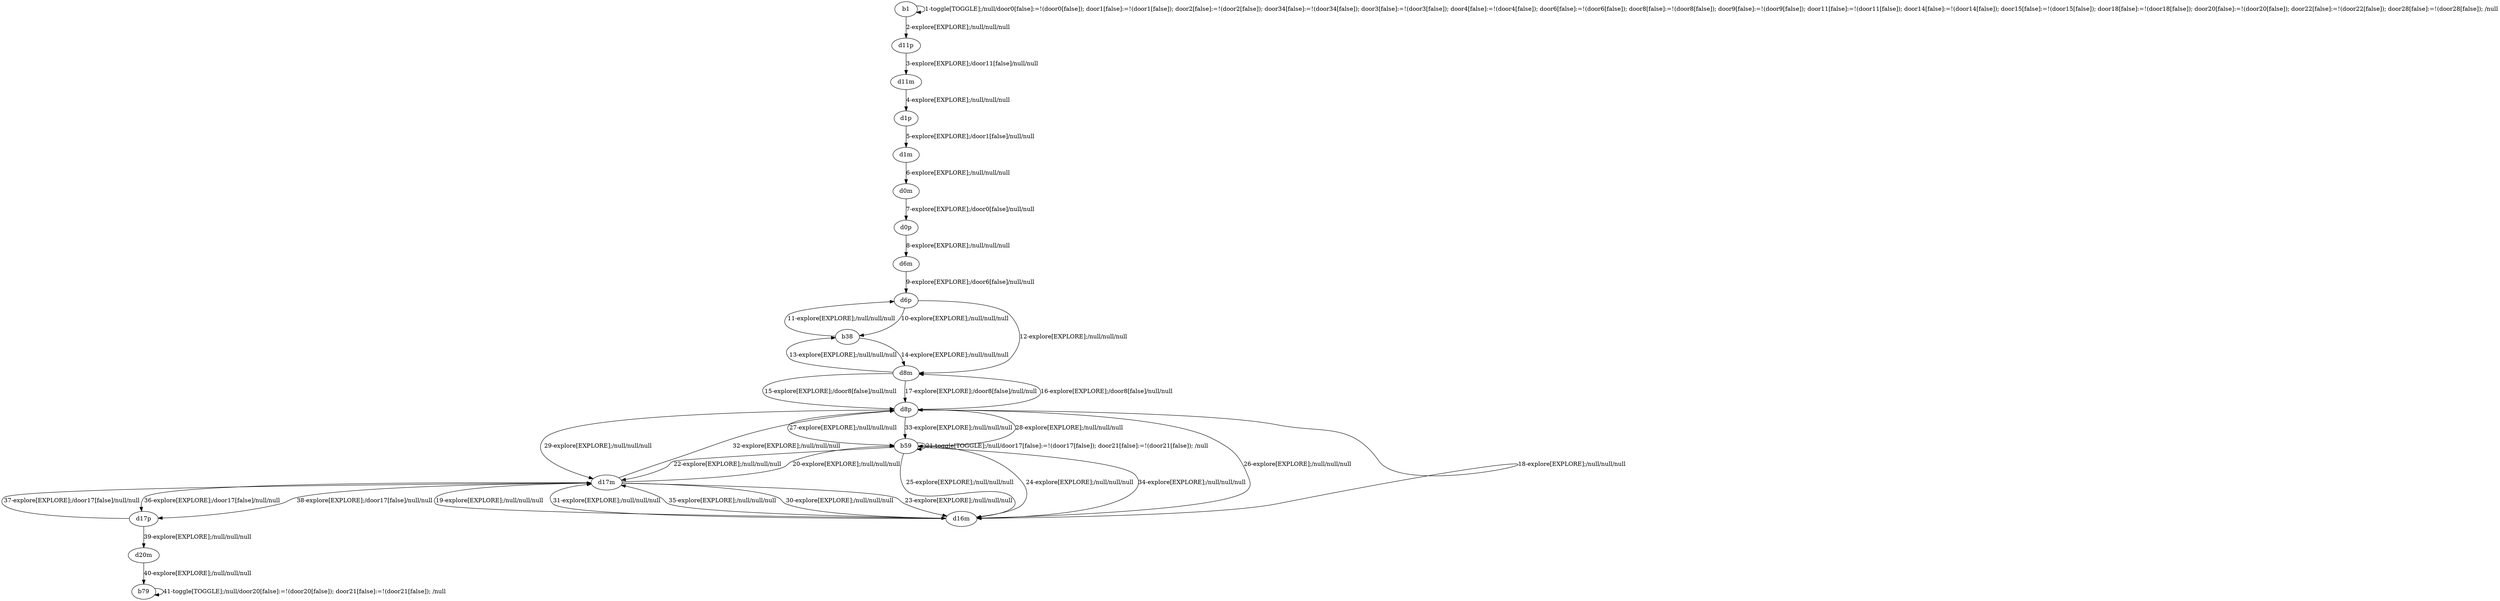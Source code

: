 # Total number of goals covered by this test: 1
# b79 --> b79

digraph g {
"b1" -> "b1" [label = "1-toggle[TOGGLE];/null/door0[false]:=!(door0[false]); door1[false]:=!(door1[false]); door2[false]:=!(door2[false]); door34[false]:=!(door34[false]); door3[false]:=!(door3[false]); door4[false]:=!(door4[false]); door6[false]:=!(door6[false]); door8[false]:=!(door8[false]); door9[false]:=!(door9[false]); door11[false]:=!(door11[false]); door14[false]:=!(door14[false]); door15[false]:=!(door15[false]); door18[false]:=!(door18[false]); door20[false]:=!(door20[false]); door22[false]:=!(door22[false]); door28[false]:=!(door28[false]); /null"];
"b1" -> "d11p" [label = "2-explore[EXPLORE];/null/null/null"];
"d11p" -> "d11m" [label = "3-explore[EXPLORE];/door11[false]/null/null"];
"d11m" -> "d1p" [label = "4-explore[EXPLORE];/null/null/null"];
"d1p" -> "d1m" [label = "5-explore[EXPLORE];/door1[false]/null/null"];
"d1m" -> "d0m" [label = "6-explore[EXPLORE];/null/null/null"];
"d0m" -> "d0p" [label = "7-explore[EXPLORE];/door0[false]/null/null"];
"d0p" -> "d6m" [label = "8-explore[EXPLORE];/null/null/null"];
"d6m" -> "d6p" [label = "9-explore[EXPLORE];/door6[false]/null/null"];
"d6p" -> "b38" [label = "10-explore[EXPLORE];/null/null/null"];
"b38" -> "d6p" [label = "11-explore[EXPLORE];/null/null/null"];
"d6p" -> "d8m" [label = "12-explore[EXPLORE];/null/null/null"];
"d8m" -> "b38" [label = "13-explore[EXPLORE];/null/null/null"];
"b38" -> "d8m" [label = "14-explore[EXPLORE];/null/null/null"];
"d8m" -> "d8p" [label = "15-explore[EXPLORE];/door8[false]/null/null"];
"d8p" -> "d8m" [label = "16-explore[EXPLORE];/door8[false]/null/null"];
"d8m" -> "d8p" [label = "17-explore[EXPLORE];/door8[false]/null/null"];
"d8p" -> "d16m" [label = "18-explore[EXPLORE];/null/null/null"];
"d16m" -> "d17m" [label = "19-explore[EXPLORE];/null/null/null"];
"d17m" -> "b59" [label = "20-explore[EXPLORE];/null/null/null"];
"b59" -> "b59" [label = "21-toggle[TOGGLE];/null/door17[false]:=!(door17[false]); door21[false]:=!(door21[false]); /null"];
"b59" -> "d17m" [label = "22-explore[EXPLORE];/null/null/null"];
"d17m" -> "d16m" [label = "23-explore[EXPLORE];/null/null/null"];
"d16m" -> "b59" [label = "24-explore[EXPLORE];/null/null/null"];
"b59" -> "d16m" [label = "25-explore[EXPLORE];/null/null/null"];
"d16m" -> "d8p" [label = "26-explore[EXPLORE];/null/null/null"];
"d8p" -> "b59" [label = "27-explore[EXPLORE];/null/null/null"];
"b59" -> "d8p" [label = "28-explore[EXPLORE];/null/null/null"];
"d8p" -> "d17m" [label = "29-explore[EXPLORE];/null/null/null"];
"d17m" -> "d16m" [label = "30-explore[EXPLORE];/null/null/null"];
"d16m" -> "d17m" [label = "31-explore[EXPLORE];/null/null/null"];
"d17m" -> "d8p" [label = "32-explore[EXPLORE];/null/null/null"];
"d8p" -> "b59" [label = "33-explore[EXPLORE];/null/null/null"];
"b59" -> "d16m" [label = "34-explore[EXPLORE];/null/null/null"];
"d16m" -> "d17m" [label = "35-explore[EXPLORE];/null/null/null"];
"d17m" -> "d17p" [label = "36-explore[EXPLORE];/door17[false]/null/null"];
"d17p" -> "d17m" [label = "37-explore[EXPLORE];/door17[false]/null/null"];
"d17m" -> "d17p" [label = "38-explore[EXPLORE];/door17[false]/null/null"];
"d17p" -> "d20m" [label = "39-explore[EXPLORE];/null/null/null"];
"d20m" -> "b79" [label = "40-explore[EXPLORE];/null/null/null"];
"b79" -> "b79" [label = "41-toggle[TOGGLE];/null/door20[false]:=!(door20[false]); door21[false]:=!(door21[false]); /null"];
}